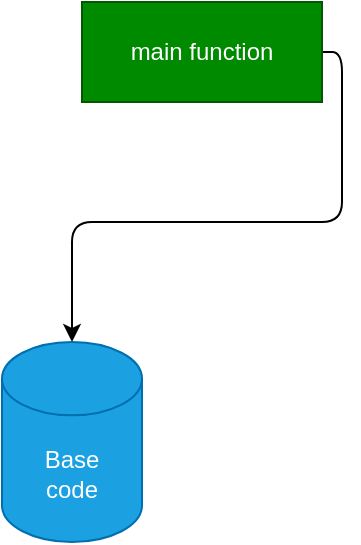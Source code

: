 <mxfile>
    <diagram id="PdDI5NFrwQtZeml8bQb6" name="Page-1">
        <mxGraphModel dx="719" dy="456" grid="1" gridSize="10" guides="1" tooltips="1" connect="1" arrows="1" fold="1" page="1" pageScale="1" pageWidth="850" pageHeight="1100" math="0" shadow="0">
            <root>
                <mxCell id="0"/>
                <mxCell id="1" parent="0"/>
                <mxCell id="30" style="edgeStyle=orthogonalEdgeStyle;html=1;exitX=1;exitY=0.5;exitDx=0;exitDy=0;" parent="1" source="2" target="3" edge="1">
                    <mxGeometry relative="1" as="geometry"/>
                </mxCell>
                <mxCell id="3" value="Base&lt;br&gt;code" style="shape=cylinder3;whiteSpace=wrap;html=1;boundedLbl=1;backgroundOutline=1;size=18.333;fillColor=#1ba1e2;fontColor=#ffffff;strokeColor=#006EAF;rounded=1;" parent="1" vertex="1">
                    <mxGeometry x="170" y="220.0" width="70" height="100" as="geometry"/>
                </mxCell>
                <mxCell id="2" value="main function&lt;br&gt;" style="rounded=1;whiteSpace=wrap;html=1;fillColor=#008a00;fontColor=#ffffff;strokeColor=#005700;arcSize=0;" parent="1" vertex="1">
                    <mxGeometry x="210" y="50" width="120" height="50" as="geometry"/>
                </mxCell>
            </root>
        </mxGraphModel>
    </diagram>
</mxfile>